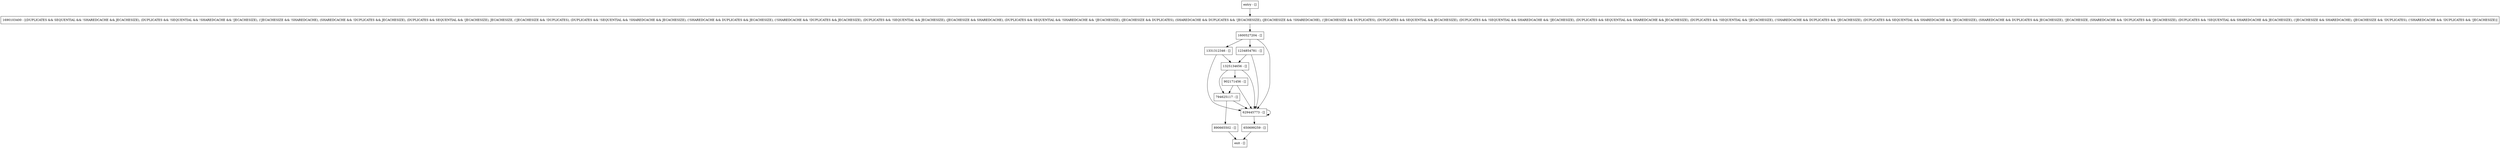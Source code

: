digraph position {
node [shape=record];
629445773 [label="629445773 - []"];
1234854781 [label="1234854781 - []"];
794625117 [label="794625117 - []"];
890665502 [label="890665502 - []"];
1600527204 [label="1600527204 - []"];
650699259 [label="650699259 - []"];
902171456 [label="902171456 - []"];
1331312346 [label="1331312346 - []"];
1325134656 [label="1325134656 - []"];
entry [label="entry - []"];
exit [label="exit - []"];
1690103400 [label="1690103400 - [(DUPLICATES && SEQUENTIAL && !SHAREDCACHE && JECACHESIZE), (DUPLICATES && !SEQUENTIAL && !SHAREDCACHE && !JECACHESIZE), (!JECACHESIZE && !SHAREDCACHE), (SHAREDCACHE && !DUPLICATES && JECACHESIZE), (DUPLICATES && SEQUENTIAL && !JECACHESIZE), JECACHESIZE, (!JECACHESIZE && !DUPLICATES), (DUPLICATES && !SEQUENTIAL && !SHAREDCACHE && JECACHESIZE), (!SHAREDCACHE && DUPLICATES && JECACHESIZE), (!SHAREDCACHE && !DUPLICATES && JECACHESIZE), (DUPLICATES && !SEQUENTIAL && JECACHESIZE), (JECACHESIZE && SHAREDCACHE), (DUPLICATES && SEQUENTIAL && !SHAREDCACHE && !JECACHESIZE), (JECACHESIZE && DUPLICATES), (SHAREDCACHE && DUPLICATES && !JECACHESIZE), (JECACHESIZE && !SHAREDCACHE), (!JECACHESIZE && DUPLICATES), (DUPLICATES && SEQUENTIAL && JECACHESIZE), (DUPLICATES && !SEQUENTIAL && SHAREDCACHE && !JECACHESIZE), (DUPLICATES && SEQUENTIAL && SHAREDCACHE && JECACHESIZE), (DUPLICATES && !SEQUENTIAL && !JECACHESIZE), (!SHAREDCACHE && DUPLICATES && !JECACHESIZE), (DUPLICATES && SEQUENTIAL && SHAREDCACHE && !JECACHESIZE), (SHAREDCACHE && DUPLICATES && JECACHESIZE), !JECACHESIZE, (SHAREDCACHE && !DUPLICATES && !JECACHESIZE), (DUPLICATES && !SEQUENTIAL && SHAREDCACHE && JECACHESIZE), (!JECACHESIZE && SHAREDCACHE), (JECACHESIZE && !DUPLICATES), (!SHAREDCACHE && !DUPLICATES && !JECACHESIZE)]"];
entry;
exit;
629445773 -> 629445773;
629445773 -> 650699259;
1234854781 -> 1325134656;
1234854781 -> 629445773;
794625117 -> 629445773;
794625117 -> 890665502;
890665502 -> exit;
1600527204 -> 1234854781;
1600527204 -> 629445773;
1600527204 -> 1331312346;
650699259 -> exit;
902171456 -> 629445773;
902171456 -> 794625117;
1331312346 -> 1325134656;
1331312346 -> 629445773;
1325134656 -> 629445773;
1325134656 -> 794625117;
1325134656 -> 902171456;
entry -> 1690103400;
1690103400 -> 1600527204;
}
